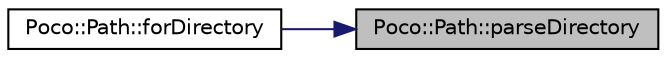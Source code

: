 digraph "Poco::Path::parseDirectory"
{
 // LATEX_PDF_SIZE
  edge [fontname="Helvetica",fontsize="10",labelfontname="Helvetica",labelfontsize="10"];
  node [fontname="Helvetica",fontsize="10",shape=record];
  rankdir="RL";
  Node1 [label="Poco::Path::parseDirectory",height=0.2,width=0.4,color="black", fillcolor="grey75", style="filled", fontcolor="black",tooltip=" "];
  Node1 -> Node2 [dir="back",color="midnightblue",fontsize="10",style="solid",fontname="Helvetica"];
  Node2 [label="Poco::Path::forDirectory",height=0.2,width=0.4,color="black", fillcolor="white", style="filled",URL="$classPoco_1_1Path.html#acee033b0f57214b43e0fed882c740f80",tooltip=" "];
}
